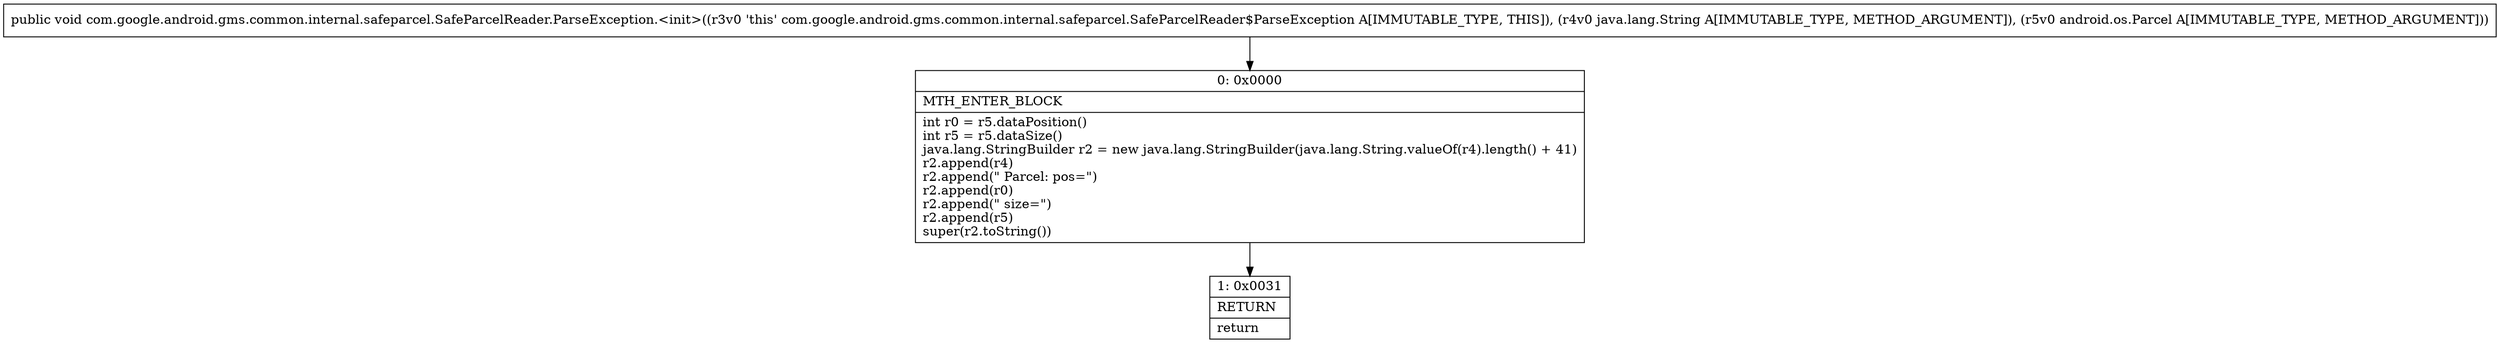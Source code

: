 digraph "CFG forcom.google.android.gms.common.internal.safeparcel.SafeParcelReader.ParseException.\<init\>(Ljava\/lang\/String;Landroid\/os\/Parcel;)V" {
Node_0 [shape=record,label="{0\:\ 0x0000|MTH_ENTER_BLOCK\l|int r0 = r5.dataPosition()\lint r5 = r5.dataSize()\ljava.lang.StringBuilder r2 = new java.lang.StringBuilder(java.lang.String.valueOf(r4).length() + 41)\lr2.append(r4)\lr2.append(\" Parcel: pos=\")\lr2.append(r0)\lr2.append(\" size=\")\lr2.append(r5)\lsuper(r2.toString())\l}"];
Node_1 [shape=record,label="{1\:\ 0x0031|RETURN\l|return\l}"];
MethodNode[shape=record,label="{public void com.google.android.gms.common.internal.safeparcel.SafeParcelReader.ParseException.\<init\>((r3v0 'this' com.google.android.gms.common.internal.safeparcel.SafeParcelReader$ParseException A[IMMUTABLE_TYPE, THIS]), (r4v0 java.lang.String A[IMMUTABLE_TYPE, METHOD_ARGUMENT]), (r5v0 android.os.Parcel A[IMMUTABLE_TYPE, METHOD_ARGUMENT])) }"];
MethodNode -> Node_0;
Node_0 -> Node_1;
}


